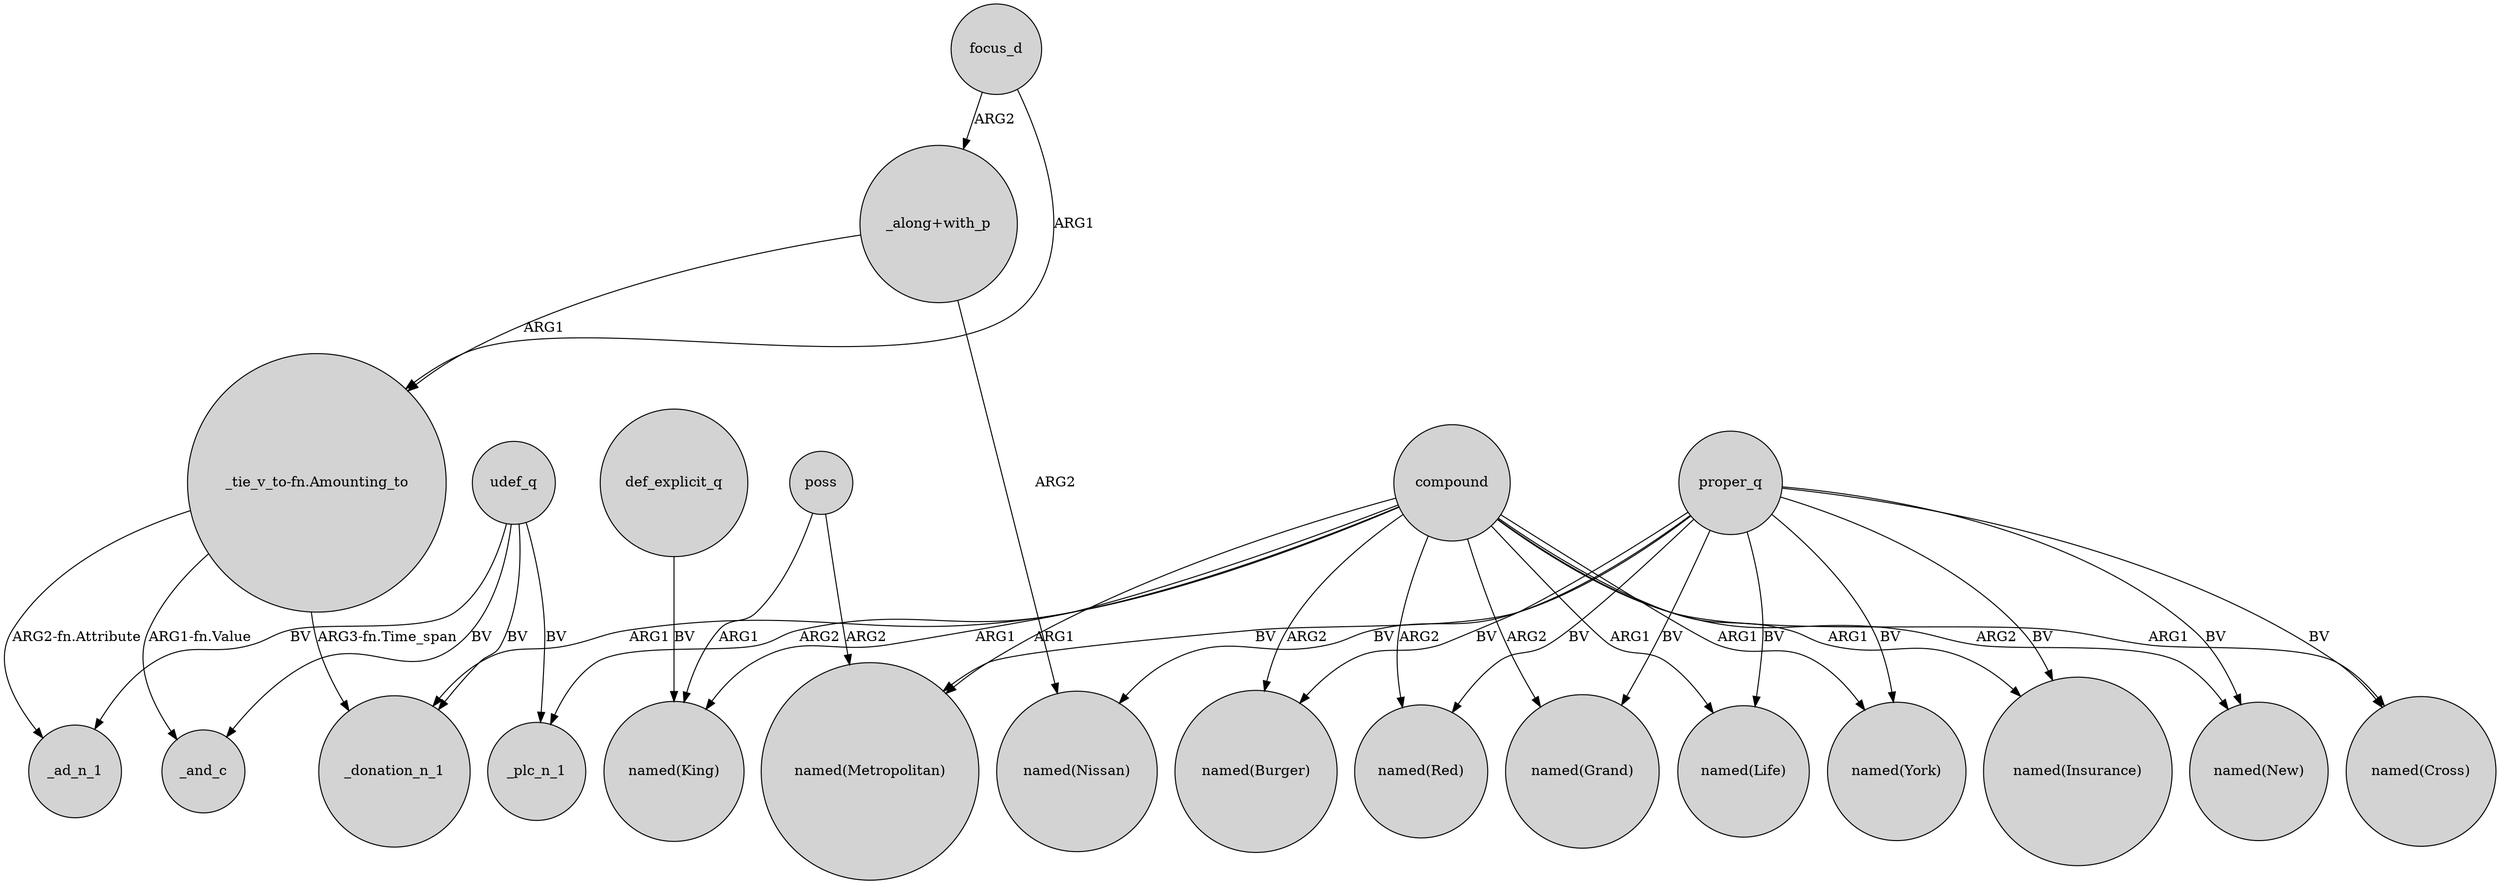 digraph {
	node [shape=circle style=filled]
	proper_q -> "named(Life)" [label=BV]
	udef_q -> _donation_n_1 [label=BV]
	proper_q -> "named(Metropolitan)" [label=BV]
	compound -> _plc_n_1 [label=ARG2]
	proper_q -> "named(Burger)" [label=BV]
	proper_q -> "named(Insurance)" [label=BV]
	poss -> "named(King)" [label=ARG1]
	proper_q -> "named(Red)" [label=BV]
	compound -> "named(New)" [label=ARG2]
	"_along+with_p" -> "named(Nissan)" [label=ARG2]
	"_tie_v_to-fn.Amounting_to" -> _and_c [label="ARG1-fn.Value"]
	proper_q -> "named(New)" [label=BV]
	compound -> "named(Burger)" [label=ARG2]
	compound -> "named(Metropolitan)" [label=ARG1]
	def_explicit_q -> "named(King)" [label=BV]
	udef_q -> _and_c [label=BV]
	proper_q -> "named(Grand)" [label=BV]
	proper_q -> "named(York)" [label=BV]
	compound -> "named(Red)" [label=ARG2]
	"_along+with_p" -> "_tie_v_to-fn.Amounting_to" [label=ARG1]
	compound -> "named(Life)" [label=ARG1]
	compound -> "named(King)" [label=ARG1]
	compound -> "named(Insurance)" [label=ARG1]
	focus_d -> "_tie_v_to-fn.Amounting_to" [label=ARG1]
	"_tie_v_to-fn.Amounting_to" -> _donation_n_1 [label="ARG3-fn.Time_span"]
	compound -> "named(Grand)" [label=ARG2]
	proper_q -> "named(Cross)" [label=BV]
	"_tie_v_to-fn.Amounting_to" -> _ad_n_1 [label="ARG2-fn.Attribute"]
	udef_q -> _plc_n_1 [label=BV]
	compound -> "named(York)" [label=ARG1]
	focus_d -> "_along+with_p" [label=ARG2]
	poss -> "named(Metropolitan)" [label=ARG2]
	proper_q -> "named(Nissan)" [label=BV]
	udef_q -> _ad_n_1 [label=BV]
	compound -> _donation_n_1 [label=ARG1]
	compound -> "named(Cross)" [label=ARG1]
}
